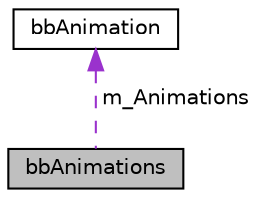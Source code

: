 digraph "bbAnimations"
{
 // LATEX_PDF_SIZE
  edge [fontname="Helvetica",fontsize="10",labelfontname="Helvetica",labelfontsize="10"];
  node [fontname="Helvetica",fontsize="10",shape=record];
  Node1 [label="bbAnimations",height=0.2,width=0.4,color="black", fillcolor="grey75", style="filled", fontcolor="black",tooltip=" "];
  Node2 -> Node1 [dir="back",color="darkorchid3",fontsize="10",style="dashed",label=" m_Animations" ,fontname="Helvetica"];
  Node2 [label="bbAnimation",height=0.2,width=0.4,color="black", fillcolor="white", style="filled",URL="$structbbAnimation.html",tooltip=" "];
}
